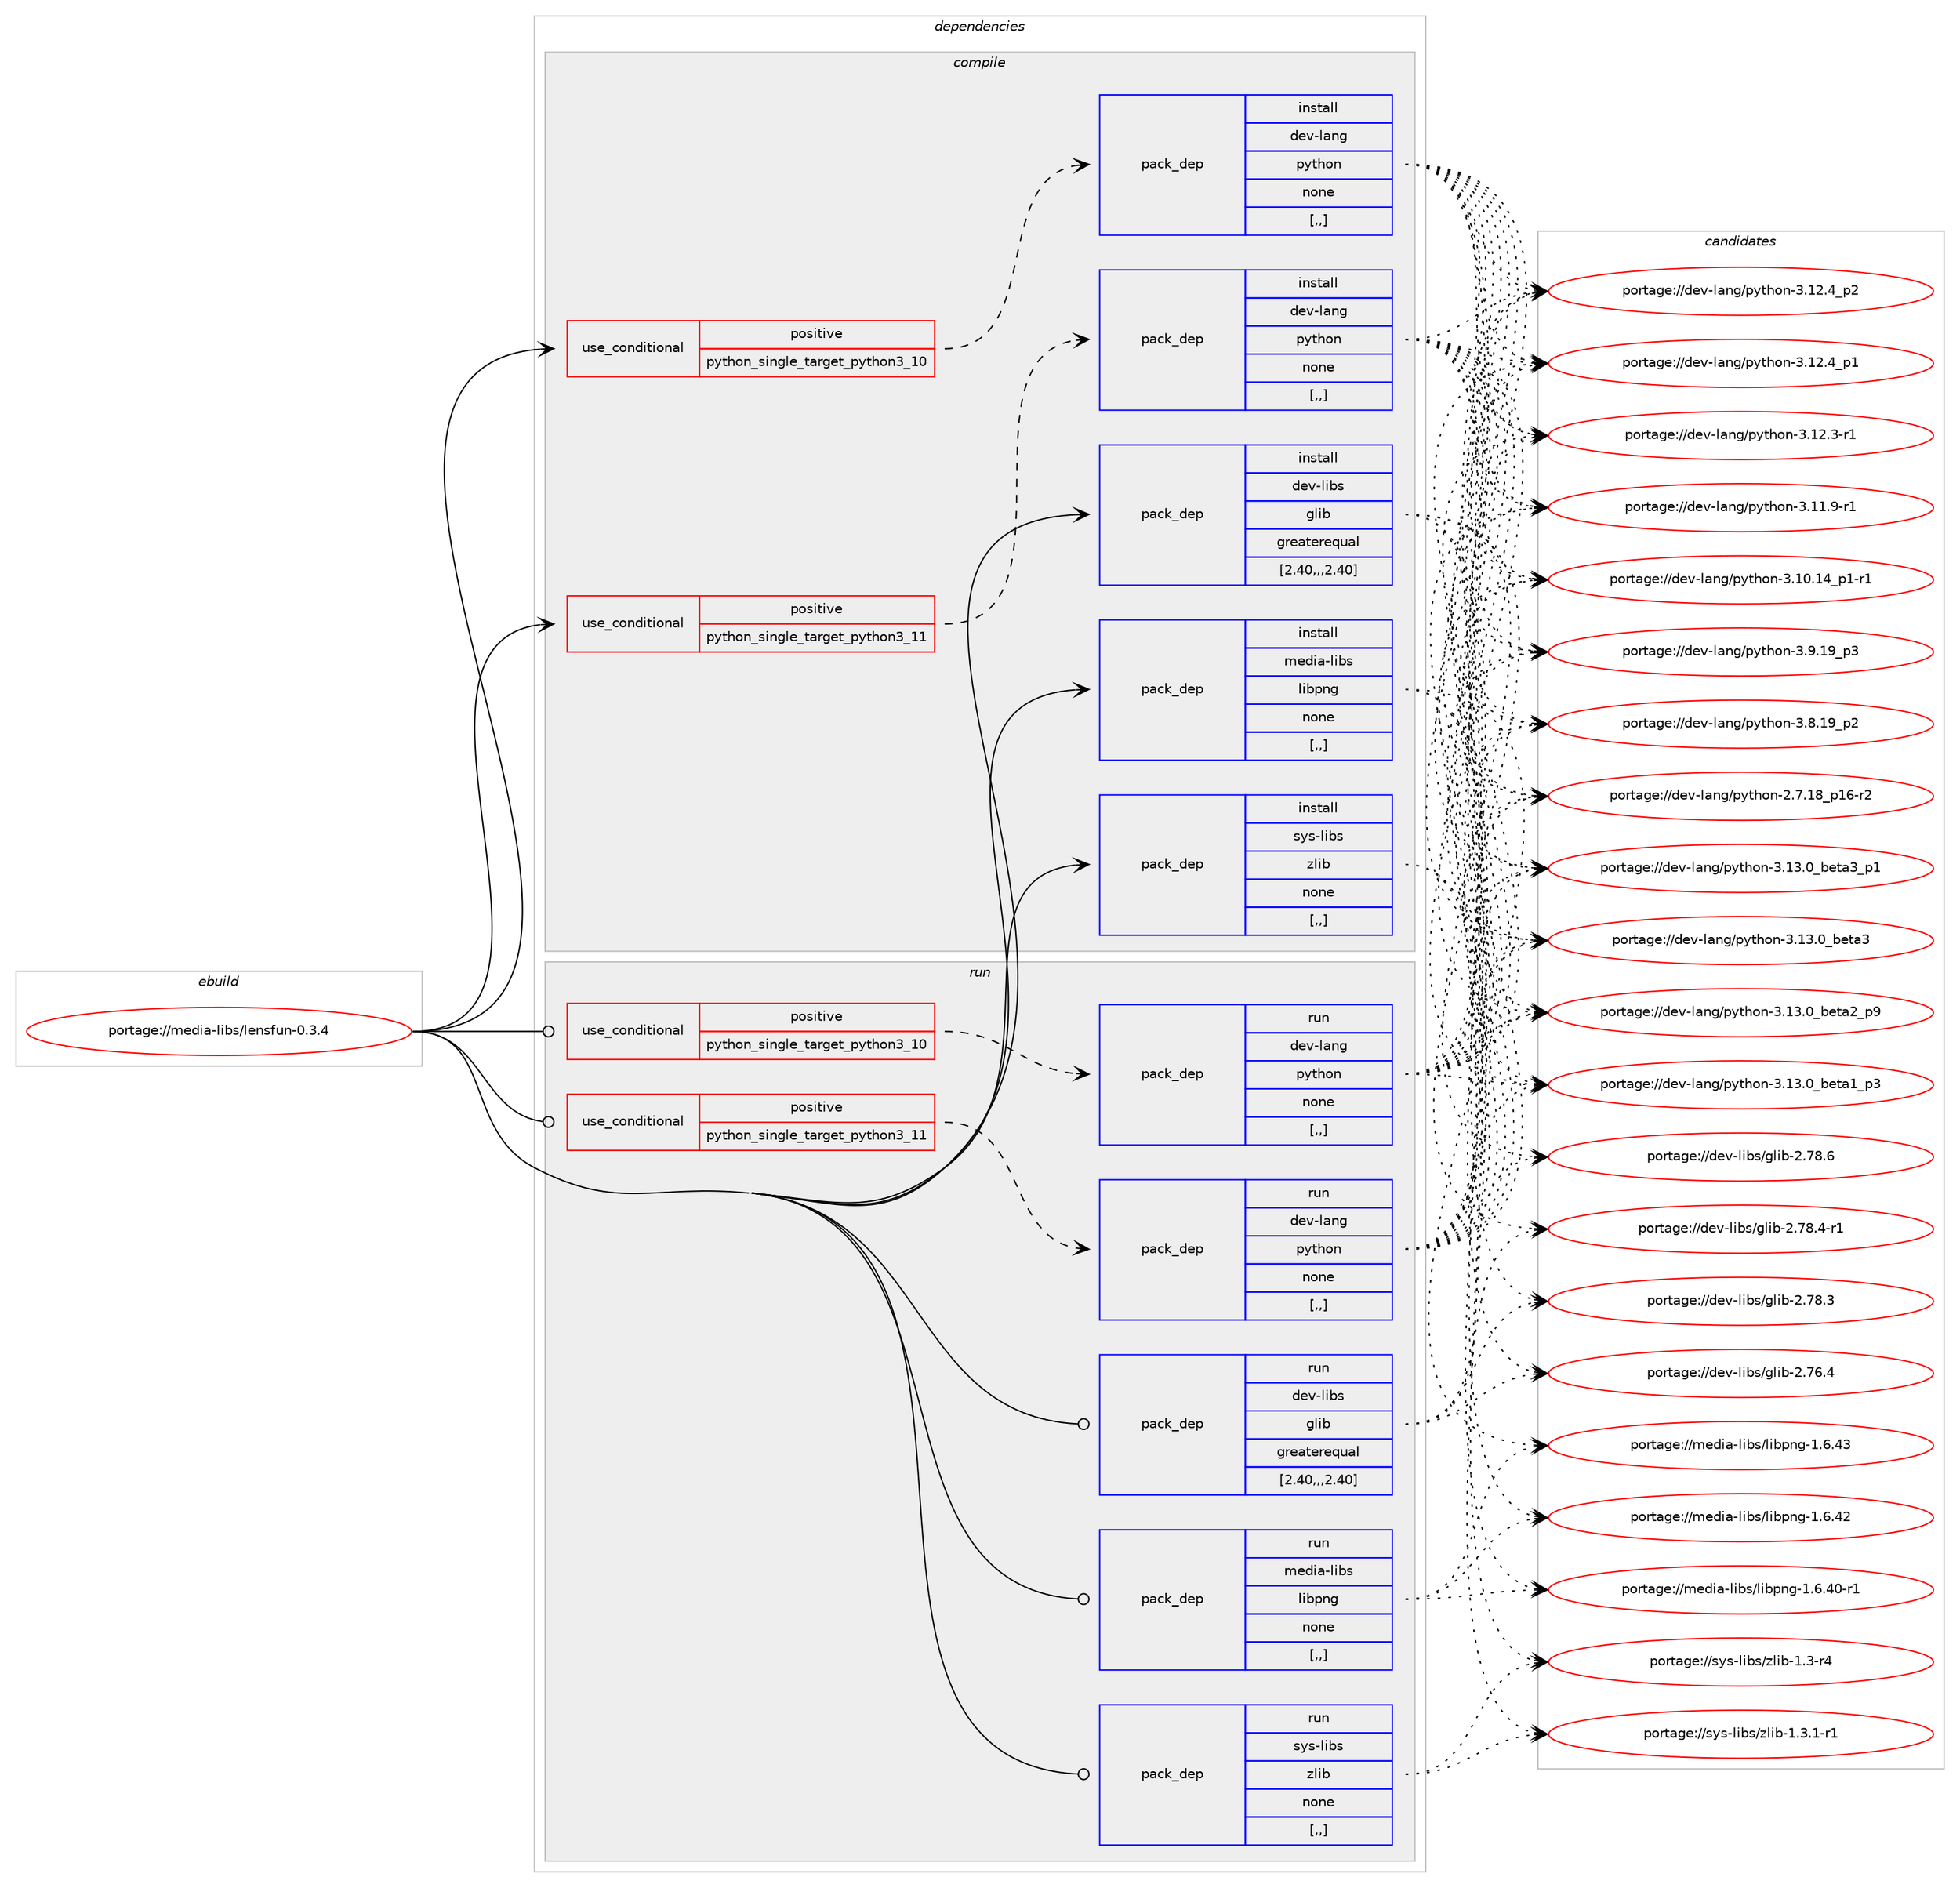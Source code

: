 digraph prolog {

# *************
# Graph options
# *************

newrank=true;
concentrate=true;
compound=true;
graph [rankdir=LR,fontname=Helvetica,fontsize=10,ranksep=1.5];#, ranksep=2.5, nodesep=0.2];
edge  [arrowhead=vee];
node  [fontname=Helvetica,fontsize=10];

# **********
# The ebuild
# **********

subgraph cluster_leftcol {
color=gray;
label=<<i>ebuild</i>>;
id [label="portage://media-libs/lensfun-0.3.4", color=red, width=4, href="../media-libs/lensfun-0.3.4.svg"];
}

# ****************
# The dependencies
# ****************

subgraph cluster_midcol {
color=gray;
label=<<i>dependencies</i>>;
subgraph cluster_compile {
fillcolor="#eeeeee";
style=filled;
label=<<i>compile</i>>;
subgraph cond75083 {
dependency297772 [label=<<TABLE BORDER="0" CELLBORDER="1" CELLSPACING="0" CELLPADDING="4"><TR><TD ROWSPAN="3" CELLPADDING="10">use_conditional</TD></TR><TR><TD>positive</TD></TR><TR><TD>python_single_target_python3_10</TD></TR></TABLE>>, shape=none, color=red];
subgraph pack220302 {
dependency297773 [label=<<TABLE BORDER="0" CELLBORDER="1" CELLSPACING="0" CELLPADDING="4" WIDTH="220"><TR><TD ROWSPAN="6" CELLPADDING="30">pack_dep</TD></TR><TR><TD WIDTH="110">install</TD></TR><TR><TD>dev-lang</TD></TR><TR><TD>python</TD></TR><TR><TD>none</TD></TR><TR><TD>[,,]</TD></TR></TABLE>>, shape=none, color=blue];
}
dependency297772:e -> dependency297773:w [weight=20,style="dashed",arrowhead="vee"];
}
id:e -> dependency297772:w [weight=20,style="solid",arrowhead="vee"];
subgraph cond75084 {
dependency297774 [label=<<TABLE BORDER="0" CELLBORDER="1" CELLSPACING="0" CELLPADDING="4"><TR><TD ROWSPAN="3" CELLPADDING="10">use_conditional</TD></TR><TR><TD>positive</TD></TR><TR><TD>python_single_target_python3_11</TD></TR></TABLE>>, shape=none, color=red];
subgraph pack220303 {
dependency297775 [label=<<TABLE BORDER="0" CELLBORDER="1" CELLSPACING="0" CELLPADDING="4" WIDTH="220"><TR><TD ROWSPAN="6" CELLPADDING="30">pack_dep</TD></TR><TR><TD WIDTH="110">install</TD></TR><TR><TD>dev-lang</TD></TR><TR><TD>python</TD></TR><TR><TD>none</TD></TR><TR><TD>[,,]</TD></TR></TABLE>>, shape=none, color=blue];
}
dependency297774:e -> dependency297775:w [weight=20,style="dashed",arrowhead="vee"];
}
id:e -> dependency297774:w [weight=20,style="solid",arrowhead="vee"];
subgraph pack220304 {
dependency297776 [label=<<TABLE BORDER="0" CELLBORDER="1" CELLSPACING="0" CELLPADDING="4" WIDTH="220"><TR><TD ROWSPAN="6" CELLPADDING="30">pack_dep</TD></TR><TR><TD WIDTH="110">install</TD></TR><TR><TD>dev-libs</TD></TR><TR><TD>glib</TD></TR><TR><TD>greaterequal</TD></TR><TR><TD>[2.40,,,2.40]</TD></TR></TABLE>>, shape=none, color=blue];
}
id:e -> dependency297776:w [weight=20,style="solid",arrowhead="vee"];
subgraph pack220305 {
dependency297777 [label=<<TABLE BORDER="0" CELLBORDER="1" CELLSPACING="0" CELLPADDING="4" WIDTH="220"><TR><TD ROWSPAN="6" CELLPADDING="30">pack_dep</TD></TR><TR><TD WIDTH="110">install</TD></TR><TR><TD>media-libs</TD></TR><TR><TD>libpng</TD></TR><TR><TD>none</TD></TR><TR><TD>[,,]</TD></TR></TABLE>>, shape=none, color=blue];
}
id:e -> dependency297777:w [weight=20,style="solid",arrowhead="vee"];
subgraph pack220306 {
dependency297778 [label=<<TABLE BORDER="0" CELLBORDER="1" CELLSPACING="0" CELLPADDING="4" WIDTH="220"><TR><TD ROWSPAN="6" CELLPADDING="30">pack_dep</TD></TR><TR><TD WIDTH="110">install</TD></TR><TR><TD>sys-libs</TD></TR><TR><TD>zlib</TD></TR><TR><TD>none</TD></TR><TR><TD>[,,]</TD></TR></TABLE>>, shape=none, color=blue];
}
id:e -> dependency297778:w [weight=20,style="solid",arrowhead="vee"];
}
subgraph cluster_compileandrun {
fillcolor="#eeeeee";
style=filled;
label=<<i>compile and run</i>>;
}
subgraph cluster_run {
fillcolor="#eeeeee";
style=filled;
label=<<i>run</i>>;
subgraph cond75085 {
dependency297779 [label=<<TABLE BORDER="0" CELLBORDER="1" CELLSPACING="0" CELLPADDING="4"><TR><TD ROWSPAN="3" CELLPADDING="10">use_conditional</TD></TR><TR><TD>positive</TD></TR><TR><TD>python_single_target_python3_10</TD></TR></TABLE>>, shape=none, color=red];
subgraph pack220307 {
dependency297780 [label=<<TABLE BORDER="0" CELLBORDER="1" CELLSPACING="0" CELLPADDING="4" WIDTH="220"><TR><TD ROWSPAN="6" CELLPADDING="30">pack_dep</TD></TR><TR><TD WIDTH="110">run</TD></TR><TR><TD>dev-lang</TD></TR><TR><TD>python</TD></TR><TR><TD>none</TD></TR><TR><TD>[,,]</TD></TR></TABLE>>, shape=none, color=blue];
}
dependency297779:e -> dependency297780:w [weight=20,style="dashed",arrowhead="vee"];
}
id:e -> dependency297779:w [weight=20,style="solid",arrowhead="odot"];
subgraph cond75086 {
dependency297781 [label=<<TABLE BORDER="0" CELLBORDER="1" CELLSPACING="0" CELLPADDING="4"><TR><TD ROWSPAN="3" CELLPADDING="10">use_conditional</TD></TR><TR><TD>positive</TD></TR><TR><TD>python_single_target_python3_11</TD></TR></TABLE>>, shape=none, color=red];
subgraph pack220308 {
dependency297782 [label=<<TABLE BORDER="0" CELLBORDER="1" CELLSPACING="0" CELLPADDING="4" WIDTH="220"><TR><TD ROWSPAN="6" CELLPADDING="30">pack_dep</TD></TR><TR><TD WIDTH="110">run</TD></TR><TR><TD>dev-lang</TD></TR><TR><TD>python</TD></TR><TR><TD>none</TD></TR><TR><TD>[,,]</TD></TR></TABLE>>, shape=none, color=blue];
}
dependency297781:e -> dependency297782:w [weight=20,style="dashed",arrowhead="vee"];
}
id:e -> dependency297781:w [weight=20,style="solid",arrowhead="odot"];
subgraph pack220309 {
dependency297783 [label=<<TABLE BORDER="0" CELLBORDER="1" CELLSPACING="0" CELLPADDING="4" WIDTH="220"><TR><TD ROWSPAN="6" CELLPADDING="30">pack_dep</TD></TR><TR><TD WIDTH="110">run</TD></TR><TR><TD>dev-libs</TD></TR><TR><TD>glib</TD></TR><TR><TD>greaterequal</TD></TR><TR><TD>[2.40,,,2.40]</TD></TR></TABLE>>, shape=none, color=blue];
}
id:e -> dependency297783:w [weight=20,style="solid",arrowhead="odot"];
subgraph pack220310 {
dependency297784 [label=<<TABLE BORDER="0" CELLBORDER="1" CELLSPACING="0" CELLPADDING="4" WIDTH="220"><TR><TD ROWSPAN="6" CELLPADDING="30">pack_dep</TD></TR><TR><TD WIDTH="110">run</TD></TR><TR><TD>media-libs</TD></TR><TR><TD>libpng</TD></TR><TR><TD>none</TD></TR><TR><TD>[,,]</TD></TR></TABLE>>, shape=none, color=blue];
}
id:e -> dependency297784:w [weight=20,style="solid",arrowhead="odot"];
subgraph pack220311 {
dependency297785 [label=<<TABLE BORDER="0" CELLBORDER="1" CELLSPACING="0" CELLPADDING="4" WIDTH="220"><TR><TD ROWSPAN="6" CELLPADDING="30">pack_dep</TD></TR><TR><TD WIDTH="110">run</TD></TR><TR><TD>sys-libs</TD></TR><TR><TD>zlib</TD></TR><TR><TD>none</TD></TR><TR><TD>[,,]</TD></TR></TABLE>>, shape=none, color=blue];
}
id:e -> dependency297785:w [weight=20,style="solid",arrowhead="odot"];
}
}

# **************
# The candidates
# **************

subgraph cluster_choices {
rank=same;
color=gray;
label=<<i>candidates</i>>;

subgraph choice220302 {
color=black;
nodesep=1;
choice10010111845108971101034711212111610411111045514649514648959810111697519511249 [label="portage://dev-lang/python-3.13.0_beta3_p1", color=red, width=4,href="../dev-lang/python-3.13.0_beta3_p1.svg"];
choice1001011184510897110103471121211161041111104551464951464895981011169751 [label="portage://dev-lang/python-3.13.0_beta3", color=red, width=4,href="../dev-lang/python-3.13.0_beta3.svg"];
choice10010111845108971101034711212111610411111045514649514648959810111697509511257 [label="portage://dev-lang/python-3.13.0_beta2_p9", color=red, width=4,href="../dev-lang/python-3.13.0_beta2_p9.svg"];
choice10010111845108971101034711212111610411111045514649514648959810111697499511251 [label="portage://dev-lang/python-3.13.0_beta1_p3", color=red, width=4,href="../dev-lang/python-3.13.0_beta1_p3.svg"];
choice100101118451089711010347112121116104111110455146495046529511250 [label="portage://dev-lang/python-3.12.4_p2", color=red, width=4,href="../dev-lang/python-3.12.4_p2.svg"];
choice100101118451089711010347112121116104111110455146495046529511249 [label="portage://dev-lang/python-3.12.4_p1", color=red, width=4,href="../dev-lang/python-3.12.4_p1.svg"];
choice100101118451089711010347112121116104111110455146495046514511449 [label="portage://dev-lang/python-3.12.3-r1", color=red, width=4,href="../dev-lang/python-3.12.3-r1.svg"];
choice100101118451089711010347112121116104111110455146494946574511449 [label="portage://dev-lang/python-3.11.9-r1", color=red, width=4,href="../dev-lang/python-3.11.9-r1.svg"];
choice100101118451089711010347112121116104111110455146494846495295112494511449 [label="portage://dev-lang/python-3.10.14_p1-r1", color=red, width=4,href="../dev-lang/python-3.10.14_p1-r1.svg"];
choice100101118451089711010347112121116104111110455146574649579511251 [label="portage://dev-lang/python-3.9.19_p3", color=red, width=4,href="../dev-lang/python-3.9.19_p3.svg"];
choice100101118451089711010347112121116104111110455146564649579511250 [label="portage://dev-lang/python-3.8.19_p2", color=red, width=4,href="../dev-lang/python-3.8.19_p2.svg"];
choice100101118451089711010347112121116104111110455046554649569511249544511450 [label="portage://dev-lang/python-2.7.18_p16-r2", color=red, width=4,href="../dev-lang/python-2.7.18_p16-r2.svg"];
dependency297773:e -> choice10010111845108971101034711212111610411111045514649514648959810111697519511249:w [style=dotted,weight="100"];
dependency297773:e -> choice1001011184510897110103471121211161041111104551464951464895981011169751:w [style=dotted,weight="100"];
dependency297773:e -> choice10010111845108971101034711212111610411111045514649514648959810111697509511257:w [style=dotted,weight="100"];
dependency297773:e -> choice10010111845108971101034711212111610411111045514649514648959810111697499511251:w [style=dotted,weight="100"];
dependency297773:e -> choice100101118451089711010347112121116104111110455146495046529511250:w [style=dotted,weight="100"];
dependency297773:e -> choice100101118451089711010347112121116104111110455146495046529511249:w [style=dotted,weight="100"];
dependency297773:e -> choice100101118451089711010347112121116104111110455146495046514511449:w [style=dotted,weight="100"];
dependency297773:e -> choice100101118451089711010347112121116104111110455146494946574511449:w [style=dotted,weight="100"];
dependency297773:e -> choice100101118451089711010347112121116104111110455146494846495295112494511449:w [style=dotted,weight="100"];
dependency297773:e -> choice100101118451089711010347112121116104111110455146574649579511251:w [style=dotted,weight="100"];
dependency297773:e -> choice100101118451089711010347112121116104111110455146564649579511250:w [style=dotted,weight="100"];
dependency297773:e -> choice100101118451089711010347112121116104111110455046554649569511249544511450:w [style=dotted,weight="100"];
}
subgraph choice220303 {
color=black;
nodesep=1;
choice10010111845108971101034711212111610411111045514649514648959810111697519511249 [label="portage://dev-lang/python-3.13.0_beta3_p1", color=red, width=4,href="../dev-lang/python-3.13.0_beta3_p1.svg"];
choice1001011184510897110103471121211161041111104551464951464895981011169751 [label="portage://dev-lang/python-3.13.0_beta3", color=red, width=4,href="../dev-lang/python-3.13.0_beta3.svg"];
choice10010111845108971101034711212111610411111045514649514648959810111697509511257 [label="portage://dev-lang/python-3.13.0_beta2_p9", color=red, width=4,href="../dev-lang/python-3.13.0_beta2_p9.svg"];
choice10010111845108971101034711212111610411111045514649514648959810111697499511251 [label="portage://dev-lang/python-3.13.0_beta1_p3", color=red, width=4,href="../dev-lang/python-3.13.0_beta1_p3.svg"];
choice100101118451089711010347112121116104111110455146495046529511250 [label="portage://dev-lang/python-3.12.4_p2", color=red, width=4,href="../dev-lang/python-3.12.4_p2.svg"];
choice100101118451089711010347112121116104111110455146495046529511249 [label="portage://dev-lang/python-3.12.4_p1", color=red, width=4,href="../dev-lang/python-3.12.4_p1.svg"];
choice100101118451089711010347112121116104111110455146495046514511449 [label="portage://dev-lang/python-3.12.3-r1", color=red, width=4,href="../dev-lang/python-3.12.3-r1.svg"];
choice100101118451089711010347112121116104111110455146494946574511449 [label="portage://dev-lang/python-3.11.9-r1", color=red, width=4,href="../dev-lang/python-3.11.9-r1.svg"];
choice100101118451089711010347112121116104111110455146494846495295112494511449 [label="portage://dev-lang/python-3.10.14_p1-r1", color=red, width=4,href="../dev-lang/python-3.10.14_p1-r1.svg"];
choice100101118451089711010347112121116104111110455146574649579511251 [label="portage://dev-lang/python-3.9.19_p3", color=red, width=4,href="../dev-lang/python-3.9.19_p3.svg"];
choice100101118451089711010347112121116104111110455146564649579511250 [label="portage://dev-lang/python-3.8.19_p2", color=red, width=4,href="../dev-lang/python-3.8.19_p2.svg"];
choice100101118451089711010347112121116104111110455046554649569511249544511450 [label="portage://dev-lang/python-2.7.18_p16-r2", color=red, width=4,href="../dev-lang/python-2.7.18_p16-r2.svg"];
dependency297775:e -> choice10010111845108971101034711212111610411111045514649514648959810111697519511249:w [style=dotted,weight="100"];
dependency297775:e -> choice1001011184510897110103471121211161041111104551464951464895981011169751:w [style=dotted,weight="100"];
dependency297775:e -> choice10010111845108971101034711212111610411111045514649514648959810111697509511257:w [style=dotted,weight="100"];
dependency297775:e -> choice10010111845108971101034711212111610411111045514649514648959810111697499511251:w [style=dotted,weight="100"];
dependency297775:e -> choice100101118451089711010347112121116104111110455146495046529511250:w [style=dotted,weight="100"];
dependency297775:e -> choice100101118451089711010347112121116104111110455146495046529511249:w [style=dotted,weight="100"];
dependency297775:e -> choice100101118451089711010347112121116104111110455146495046514511449:w [style=dotted,weight="100"];
dependency297775:e -> choice100101118451089711010347112121116104111110455146494946574511449:w [style=dotted,weight="100"];
dependency297775:e -> choice100101118451089711010347112121116104111110455146494846495295112494511449:w [style=dotted,weight="100"];
dependency297775:e -> choice100101118451089711010347112121116104111110455146574649579511251:w [style=dotted,weight="100"];
dependency297775:e -> choice100101118451089711010347112121116104111110455146564649579511250:w [style=dotted,weight="100"];
dependency297775:e -> choice100101118451089711010347112121116104111110455046554649569511249544511450:w [style=dotted,weight="100"];
}
subgraph choice220304 {
color=black;
nodesep=1;
choice1001011184510810598115471031081059845504655564654 [label="portage://dev-libs/glib-2.78.6", color=red, width=4,href="../dev-libs/glib-2.78.6.svg"];
choice10010111845108105981154710310810598455046555646524511449 [label="portage://dev-libs/glib-2.78.4-r1", color=red, width=4,href="../dev-libs/glib-2.78.4-r1.svg"];
choice1001011184510810598115471031081059845504655564651 [label="portage://dev-libs/glib-2.78.3", color=red, width=4,href="../dev-libs/glib-2.78.3.svg"];
choice1001011184510810598115471031081059845504655544652 [label="portage://dev-libs/glib-2.76.4", color=red, width=4,href="../dev-libs/glib-2.76.4.svg"];
dependency297776:e -> choice1001011184510810598115471031081059845504655564654:w [style=dotted,weight="100"];
dependency297776:e -> choice10010111845108105981154710310810598455046555646524511449:w [style=dotted,weight="100"];
dependency297776:e -> choice1001011184510810598115471031081059845504655564651:w [style=dotted,weight="100"];
dependency297776:e -> choice1001011184510810598115471031081059845504655544652:w [style=dotted,weight="100"];
}
subgraph choice220305 {
color=black;
nodesep=1;
choice109101100105974510810598115471081059811211010345494654465251 [label="portage://media-libs/libpng-1.6.43", color=red, width=4,href="../media-libs/libpng-1.6.43.svg"];
choice109101100105974510810598115471081059811211010345494654465250 [label="portage://media-libs/libpng-1.6.42", color=red, width=4,href="../media-libs/libpng-1.6.42.svg"];
choice1091011001059745108105981154710810598112110103454946544652484511449 [label="portage://media-libs/libpng-1.6.40-r1", color=red, width=4,href="../media-libs/libpng-1.6.40-r1.svg"];
dependency297777:e -> choice109101100105974510810598115471081059811211010345494654465251:w [style=dotted,weight="100"];
dependency297777:e -> choice109101100105974510810598115471081059811211010345494654465250:w [style=dotted,weight="100"];
dependency297777:e -> choice1091011001059745108105981154710810598112110103454946544652484511449:w [style=dotted,weight="100"];
}
subgraph choice220306 {
color=black;
nodesep=1;
choice115121115451081059811547122108105984549465146494511449 [label="portage://sys-libs/zlib-1.3.1-r1", color=red, width=4,href="../sys-libs/zlib-1.3.1-r1.svg"];
choice11512111545108105981154712210810598454946514511452 [label="portage://sys-libs/zlib-1.3-r4", color=red, width=4,href="../sys-libs/zlib-1.3-r4.svg"];
dependency297778:e -> choice115121115451081059811547122108105984549465146494511449:w [style=dotted,weight="100"];
dependency297778:e -> choice11512111545108105981154712210810598454946514511452:w [style=dotted,weight="100"];
}
subgraph choice220307 {
color=black;
nodesep=1;
choice10010111845108971101034711212111610411111045514649514648959810111697519511249 [label="portage://dev-lang/python-3.13.0_beta3_p1", color=red, width=4,href="../dev-lang/python-3.13.0_beta3_p1.svg"];
choice1001011184510897110103471121211161041111104551464951464895981011169751 [label="portage://dev-lang/python-3.13.0_beta3", color=red, width=4,href="../dev-lang/python-3.13.0_beta3.svg"];
choice10010111845108971101034711212111610411111045514649514648959810111697509511257 [label="portage://dev-lang/python-3.13.0_beta2_p9", color=red, width=4,href="../dev-lang/python-3.13.0_beta2_p9.svg"];
choice10010111845108971101034711212111610411111045514649514648959810111697499511251 [label="portage://dev-lang/python-3.13.0_beta1_p3", color=red, width=4,href="../dev-lang/python-3.13.0_beta1_p3.svg"];
choice100101118451089711010347112121116104111110455146495046529511250 [label="portage://dev-lang/python-3.12.4_p2", color=red, width=4,href="../dev-lang/python-3.12.4_p2.svg"];
choice100101118451089711010347112121116104111110455146495046529511249 [label="portage://dev-lang/python-3.12.4_p1", color=red, width=4,href="../dev-lang/python-3.12.4_p1.svg"];
choice100101118451089711010347112121116104111110455146495046514511449 [label="portage://dev-lang/python-3.12.3-r1", color=red, width=4,href="../dev-lang/python-3.12.3-r1.svg"];
choice100101118451089711010347112121116104111110455146494946574511449 [label="portage://dev-lang/python-3.11.9-r1", color=red, width=4,href="../dev-lang/python-3.11.9-r1.svg"];
choice100101118451089711010347112121116104111110455146494846495295112494511449 [label="portage://dev-lang/python-3.10.14_p1-r1", color=red, width=4,href="../dev-lang/python-3.10.14_p1-r1.svg"];
choice100101118451089711010347112121116104111110455146574649579511251 [label="portage://dev-lang/python-3.9.19_p3", color=red, width=4,href="../dev-lang/python-3.9.19_p3.svg"];
choice100101118451089711010347112121116104111110455146564649579511250 [label="portage://dev-lang/python-3.8.19_p2", color=red, width=4,href="../dev-lang/python-3.8.19_p2.svg"];
choice100101118451089711010347112121116104111110455046554649569511249544511450 [label="portage://dev-lang/python-2.7.18_p16-r2", color=red, width=4,href="../dev-lang/python-2.7.18_p16-r2.svg"];
dependency297780:e -> choice10010111845108971101034711212111610411111045514649514648959810111697519511249:w [style=dotted,weight="100"];
dependency297780:e -> choice1001011184510897110103471121211161041111104551464951464895981011169751:w [style=dotted,weight="100"];
dependency297780:e -> choice10010111845108971101034711212111610411111045514649514648959810111697509511257:w [style=dotted,weight="100"];
dependency297780:e -> choice10010111845108971101034711212111610411111045514649514648959810111697499511251:w [style=dotted,weight="100"];
dependency297780:e -> choice100101118451089711010347112121116104111110455146495046529511250:w [style=dotted,weight="100"];
dependency297780:e -> choice100101118451089711010347112121116104111110455146495046529511249:w [style=dotted,weight="100"];
dependency297780:e -> choice100101118451089711010347112121116104111110455146495046514511449:w [style=dotted,weight="100"];
dependency297780:e -> choice100101118451089711010347112121116104111110455146494946574511449:w [style=dotted,weight="100"];
dependency297780:e -> choice100101118451089711010347112121116104111110455146494846495295112494511449:w [style=dotted,weight="100"];
dependency297780:e -> choice100101118451089711010347112121116104111110455146574649579511251:w [style=dotted,weight="100"];
dependency297780:e -> choice100101118451089711010347112121116104111110455146564649579511250:w [style=dotted,weight="100"];
dependency297780:e -> choice100101118451089711010347112121116104111110455046554649569511249544511450:w [style=dotted,weight="100"];
}
subgraph choice220308 {
color=black;
nodesep=1;
choice10010111845108971101034711212111610411111045514649514648959810111697519511249 [label="portage://dev-lang/python-3.13.0_beta3_p1", color=red, width=4,href="../dev-lang/python-3.13.0_beta3_p1.svg"];
choice1001011184510897110103471121211161041111104551464951464895981011169751 [label="portage://dev-lang/python-3.13.0_beta3", color=red, width=4,href="../dev-lang/python-3.13.0_beta3.svg"];
choice10010111845108971101034711212111610411111045514649514648959810111697509511257 [label="portage://dev-lang/python-3.13.0_beta2_p9", color=red, width=4,href="../dev-lang/python-3.13.0_beta2_p9.svg"];
choice10010111845108971101034711212111610411111045514649514648959810111697499511251 [label="portage://dev-lang/python-3.13.0_beta1_p3", color=red, width=4,href="../dev-lang/python-3.13.0_beta1_p3.svg"];
choice100101118451089711010347112121116104111110455146495046529511250 [label="portage://dev-lang/python-3.12.4_p2", color=red, width=4,href="../dev-lang/python-3.12.4_p2.svg"];
choice100101118451089711010347112121116104111110455146495046529511249 [label="portage://dev-lang/python-3.12.4_p1", color=red, width=4,href="../dev-lang/python-3.12.4_p1.svg"];
choice100101118451089711010347112121116104111110455146495046514511449 [label="portage://dev-lang/python-3.12.3-r1", color=red, width=4,href="../dev-lang/python-3.12.3-r1.svg"];
choice100101118451089711010347112121116104111110455146494946574511449 [label="portage://dev-lang/python-3.11.9-r1", color=red, width=4,href="../dev-lang/python-3.11.9-r1.svg"];
choice100101118451089711010347112121116104111110455146494846495295112494511449 [label="portage://dev-lang/python-3.10.14_p1-r1", color=red, width=4,href="../dev-lang/python-3.10.14_p1-r1.svg"];
choice100101118451089711010347112121116104111110455146574649579511251 [label="portage://dev-lang/python-3.9.19_p3", color=red, width=4,href="../dev-lang/python-3.9.19_p3.svg"];
choice100101118451089711010347112121116104111110455146564649579511250 [label="portage://dev-lang/python-3.8.19_p2", color=red, width=4,href="../dev-lang/python-3.8.19_p2.svg"];
choice100101118451089711010347112121116104111110455046554649569511249544511450 [label="portage://dev-lang/python-2.7.18_p16-r2", color=red, width=4,href="../dev-lang/python-2.7.18_p16-r2.svg"];
dependency297782:e -> choice10010111845108971101034711212111610411111045514649514648959810111697519511249:w [style=dotted,weight="100"];
dependency297782:e -> choice1001011184510897110103471121211161041111104551464951464895981011169751:w [style=dotted,weight="100"];
dependency297782:e -> choice10010111845108971101034711212111610411111045514649514648959810111697509511257:w [style=dotted,weight="100"];
dependency297782:e -> choice10010111845108971101034711212111610411111045514649514648959810111697499511251:w [style=dotted,weight="100"];
dependency297782:e -> choice100101118451089711010347112121116104111110455146495046529511250:w [style=dotted,weight="100"];
dependency297782:e -> choice100101118451089711010347112121116104111110455146495046529511249:w [style=dotted,weight="100"];
dependency297782:e -> choice100101118451089711010347112121116104111110455146495046514511449:w [style=dotted,weight="100"];
dependency297782:e -> choice100101118451089711010347112121116104111110455146494946574511449:w [style=dotted,weight="100"];
dependency297782:e -> choice100101118451089711010347112121116104111110455146494846495295112494511449:w [style=dotted,weight="100"];
dependency297782:e -> choice100101118451089711010347112121116104111110455146574649579511251:w [style=dotted,weight="100"];
dependency297782:e -> choice100101118451089711010347112121116104111110455146564649579511250:w [style=dotted,weight="100"];
dependency297782:e -> choice100101118451089711010347112121116104111110455046554649569511249544511450:w [style=dotted,weight="100"];
}
subgraph choice220309 {
color=black;
nodesep=1;
choice1001011184510810598115471031081059845504655564654 [label="portage://dev-libs/glib-2.78.6", color=red, width=4,href="../dev-libs/glib-2.78.6.svg"];
choice10010111845108105981154710310810598455046555646524511449 [label="portage://dev-libs/glib-2.78.4-r1", color=red, width=4,href="../dev-libs/glib-2.78.4-r1.svg"];
choice1001011184510810598115471031081059845504655564651 [label="portage://dev-libs/glib-2.78.3", color=red, width=4,href="../dev-libs/glib-2.78.3.svg"];
choice1001011184510810598115471031081059845504655544652 [label="portage://dev-libs/glib-2.76.4", color=red, width=4,href="../dev-libs/glib-2.76.4.svg"];
dependency297783:e -> choice1001011184510810598115471031081059845504655564654:w [style=dotted,weight="100"];
dependency297783:e -> choice10010111845108105981154710310810598455046555646524511449:w [style=dotted,weight="100"];
dependency297783:e -> choice1001011184510810598115471031081059845504655564651:w [style=dotted,weight="100"];
dependency297783:e -> choice1001011184510810598115471031081059845504655544652:w [style=dotted,weight="100"];
}
subgraph choice220310 {
color=black;
nodesep=1;
choice109101100105974510810598115471081059811211010345494654465251 [label="portage://media-libs/libpng-1.6.43", color=red, width=4,href="../media-libs/libpng-1.6.43.svg"];
choice109101100105974510810598115471081059811211010345494654465250 [label="portage://media-libs/libpng-1.6.42", color=red, width=4,href="../media-libs/libpng-1.6.42.svg"];
choice1091011001059745108105981154710810598112110103454946544652484511449 [label="portage://media-libs/libpng-1.6.40-r1", color=red, width=4,href="../media-libs/libpng-1.6.40-r1.svg"];
dependency297784:e -> choice109101100105974510810598115471081059811211010345494654465251:w [style=dotted,weight="100"];
dependency297784:e -> choice109101100105974510810598115471081059811211010345494654465250:w [style=dotted,weight="100"];
dependency297784:e -> choice1091011001059745108105981154710810598112110103454946544652484511449:w [style=dotted,weight="100"];
}
subgraph choice220311 {
color=black;
nodesep=1;
choice115121115451081059811547122108105984549465146494511449 [label="portage://sys-libs/zlib-1.3.1-r1", color=red, width=4,href="../sys-libs/zlib-1.3.1-r1.svg"];
choice11512111545108105981154712210810598454946514511452 [label="portage://sys-libs/zlib-1.3-r4", color=red, width=4,href="../sys-libs/zlib-1.3-r4.svg"];
dependency297785:e -> choice115121115451081059811547122108105984549465146494511449:w [style=dotted,weight="100"];
dependency297785:e -> choice11512111545108105981154712210810598454946514511452:w [style=dotted,weight="100"];
}
}

}
